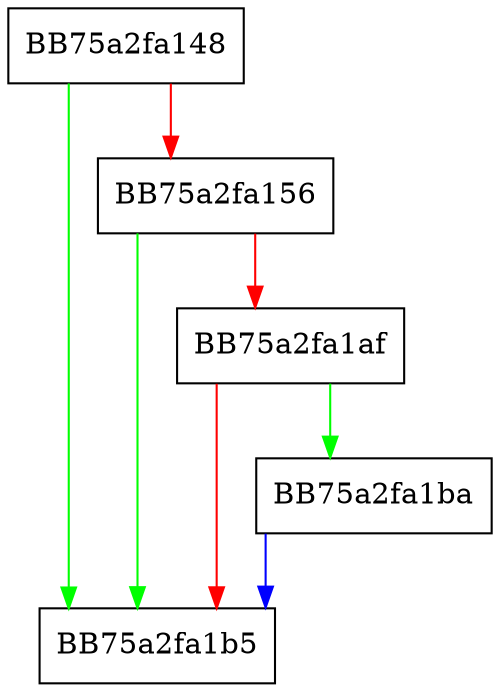 digraph Scan {
  node [shape="box"];
  graph [splines=ortho];
  BB75a2fa148 -> BB75a2fa1b5 [color="green"];
  BB75a2fa148 -> BB75a2fa156 [color="red"];
  BB75a2fa156 -> BB75a2fa1b5 [color="green"];
  BB75a2fa156 -> BB75a2fa1af [color="red"];
  BB75a2fa1af -> BB75a2fa1ba [color="green"];
  BB75a2fa1af -> BB75a2fa1b5 [color="red"];
  BB75a2fa1ba -> BB75a2fa1b5 [color="blue"];
}
